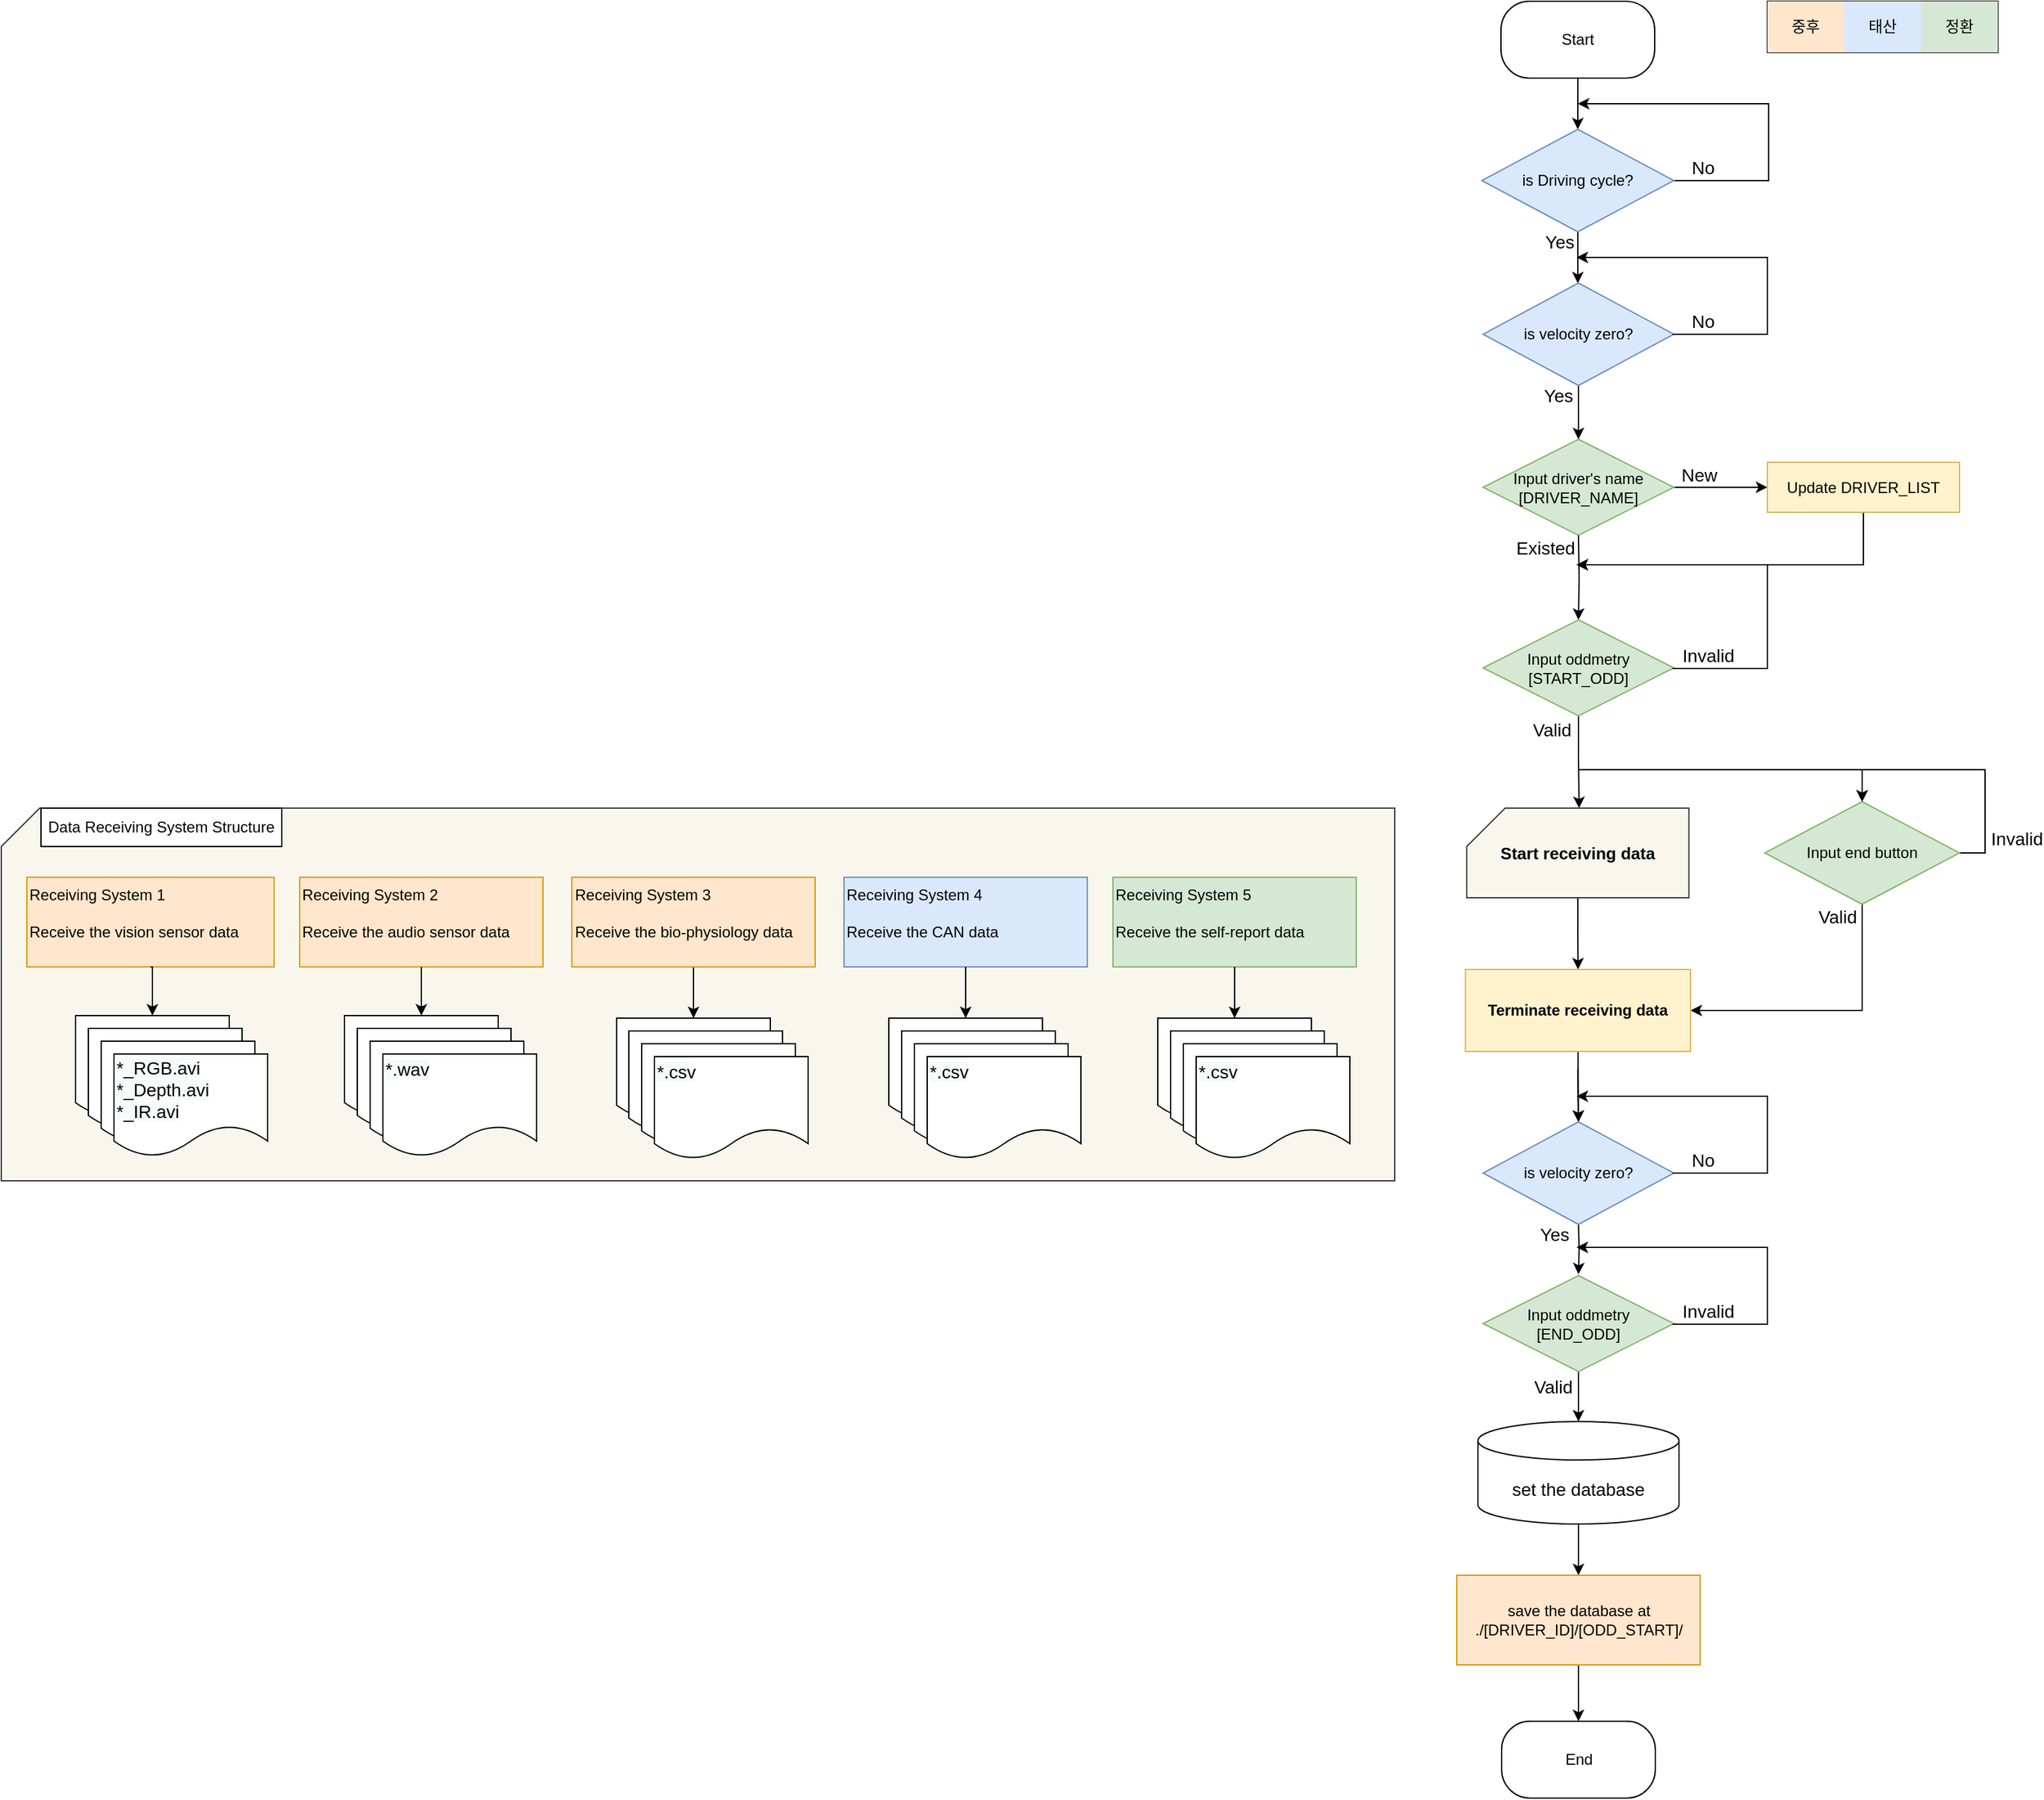 <mxfile version="14.7.10" type="github">
  <diagram id="9sjSQOluyWNxVxPV03U9" name="Page-1">
    <mxGraphModel dx="4412" dy="1330" grid="1" gridSize="10" guides="1" tooltips="1" connect="1" arrows="1" fold="1" page="1" pageScale="1" pageWidth="827" pageHeight="1169" math="0" shadow="0">
      <root>
        <mxCell id="0" />
        <mxCell id="1" parent="0" />
        <mxCell id="HafpxJaXgJPL_smQRMil-64" value="" style="shape=card;whiteSpace=wrap;html=1;fillColor=#f9f7ed;strokeColor=#36393d;" vertex="1" parent="1">
          <mxGeometry x="-1020" y="980" width="1088" height="291" as="geometry" />
        </mxCell>
        <mxCell id="3FpeJXdNMxqSQx9x5M5K-36" style="edgeStyle=orthogonalEdgeStyle;rounded=0;orthogonalLoop=1;jettySize=auto;html=1;entryX=0.5;entryY=0;entryDx=0;entryDy=0;fontSize=14;" parent="1" source="m9pNgjzwdB8XfwKqfXNE-1" target="m9pNgjzwdB8XfwKqfXNE-2" edge="1">
          <mxGeometry relative="1" as="geometry" />
        </mxCell>
        <mxCell id="m9pNgjzwdB8XfwKqfXNE-1" value="Start" style="rounded=1;whiteSpace=wrap;html=1;arcSize=37;" parent="1" vertex="1">
          <mxGeometry x="151" y="350" width="120" height="60" as="geometry" />
        </mxCell>
        <mxCell id="3FpeJXdNMxqSQx9x5M5K-37" style="edgeStyle=orthogonalEdgeStyle;rounded=0;orthogonalLoop=1;jettySize=auto;html=1;fontSize=14;" parent="1" source="m9pNgjzwdB8XfwKqfXNE-2" target="m9pNgjzwdB8XfwKqfXNE-16" edge="1">
          <mxGeometry relative="1" as="geometry">
            <Array as="points">
              <mxPoint x="211" y="550" />
              <mxPoint x="211" y="550" />
            </Array>
          </mxGeometry>
        </mxCell>
        <mxCell id="drxS9ock35KbLHNgBIPW-2" value="" style="edgeStyle=orthogonalEdgeStyle;rounded=0;orthogonalLoop=1;jettySize=auto;html=1;" parent="1" source="m9pNgjzwdB8XfwKqfXNE-2" edge="1">
          <mxGeometry relative="1" as="geometry">
            <mxPoint x="211" y="430" as="targetPoint" />
            <Array as="points">
              <mxPoint x="360" y="490" />
              <mxPoint x="360" y="430" />
            </Array>
          </mxGeometry>
        </mxCell>
        <mxCell id="m9pNgjzwdB8XfwKqfXNE-2" value="is Driving cycle?" style="rhombus;whiteSpace=wrap;html=1;fillColor=#dae8fc;strokeColor=#6c8ebf;" parent="1" vertex="1">
          <mxGeometry x="136" y="450" width="150" height="80" as="geometry" />
        </mxCell>
        <mxCell id="l_0DlGyMgCa5keqqPViQ-3" value="" style="edgeStyle=orthogonalEdgeStyle;rounded=0;orthogonalLoop=1;jettySize=auto;html=1;" parent="1" source="m9pNgjzwdB8XfwKqfXNE-12" target="l_0DlGyMgCa5keqqPViQ-1" edge="1">
          <mxGeometry relative="1" as="geometry" />
        </mxCell>
        <mxCell id="m9pNgjzwdB8XfwKqfXNE-12" value="Input driver&#39;s name&lt;br&gt;[DRIVER_NAME]" style="rhombus;whiteSpace=wrap;html=1;fillColor=#d5e8d4;strokeColor=#82b366;" parent="1" vertex="1">
          <mxGeometry x="137" y="692" width="149" height="75" as="geometry" />
        </mxCell>
        <mxCell id="3FpeJXdNMxqSQx9x5M5K-38" style="edgeStyle=orthogonalEdgeStyle;rounded=0;orthogonalLoop=1;jettySize=auto;html=1;fontSize=14;" parent="1" source="m9pNgjzwdB8XfwKqfXNE-16" target="m9pNgjzwdB8XfwKqfXNE-12" edge="1">
          <mxGeometry relative="1" as="geometry" />
        </mxCell>
        <mxCell id="m9pNgjzwdB8XfwKqfXNE-16" value="is velocity zero?" style="rhombus;whiteSpace=wrap;html=1;fillColor=#dae8fc;strokeColor=#6c8ebf;" parent="1" vertex="1">
          <mxGeometry x="137" y="570" width="149" height="80" as="geometry" />
        </mxCell>
        <mxCell id="3FpeJXdNMxqSQx9x5M5K-53" style="edgeStyle=orthogonalEdgeStyle;rounded=0;orthogonalLoop=1;jettySize=auto;html=1;fontSize=14;entryX=0.5;entryY=0;entryDx=0;entryDy=0;" parent="1" target="drxS9ock35KbLHNgBIPW-22" edge="1">
          <mxGeometry relative="1" as="geometry">
            <mxPoint x="210.5" y="1256" as="targetPoint" />
            <mxPoint x="211.0" y="1184.0" as="sourcePoint" />
          </mxGeometry>
        </mxCell>
        <mxCell id="3FpeJXdNMxqSQx9x5M5K-54" style="edgeStyle=orthogonalEdgeStyle;rounded=0;orthogonalLoop=1;jettySize=auto;html=1;fontSize=14;exitX=0.5;exitY=1;exitDx=0;exitDy=0;" parent="1" source="drxS9ock35KbLHNgBIPW-28" target="m9pNgjzwdB8XfwKqfXNE-29" edge="1">
          <mxGeometry relative="1" as="geometry">
            <mxPoint x="211.5" y="1424" as="sourcePoint" />
          </mxGeometry>
        </mxCell>
        <mxCell id="3FpeJXdNMxqSQx9x5M5K-55" style="edgeStyle=orthogonalEdgeStyle;rounded=0;orthogonalLoop=1;jettySize=auto;html=1;entryX=0.5;entryY=0;entryDx=0;entryDy=0;fontSize=14;" parent="1" source="m9pNgjzwdB8XfwKqfXNE-29" target="3FpeJXdNMxqSQx9x5M5K-29" edge="1">
          <mxGeometry relative="1" as="geometry" />
        </mxCell>
        <mxCell id="m9pNgjzwdB8XfwKqfXNE-29" value="set the database" style="shape=cylinder3;whiteSpace=wrap;html=1;boundedLbl=1;backgroundOutline=1;size=15;fontSize=14;align=center;" parent="1" vertex="1">
          <mxGeometry x="133" y="1459" width="157" height="80" as="geometry" />
        </mxCell>
        <mxCell id="3FpeJXdNMxqSQx9x5M5K-44" style="edgeStyle=orthogonalEdgeStyle;rounded=0;orthogonalLoop=1;jettySize=auto;html=1;fontSize=14;" parent="1" source="3FpeJXdNMxqSQx9x5M5K-29" target="3FpeJXdNMxqSQx9x5M5K-43" edge="1">
          <mxGeometry relative="1" as="geometry" />
        </mxCell>
        <mxCell id="3FpeJXdNMxqSQx9x5M5K-29" value="save the database at&lt;br&gt;./[DRIVER_ID]/[ODD_START]/" style="whiteSpace=wrap;html=1;align=center;verticalAlign=middle;fillColor=#ffe6cc;strokeColor=#d79b00;" parent="1" vertex="1">
          <mxGeometry x="116.5" y="1579" width="190" height="70" as="geometry" />
        </mxCell>
        <mxCell id="3FpeJXdNMxqSQx9x5M5K-32" style="edgeStyle=orthogonalEdgeStyle;rounded=0;orthogonalLoop=1;jettySize=auto;html=1;exitX=0.5;exitY=1;exitDx=0;exitDy=0;fontSize=14;" parent="1" edge="1">
          <mxGeometry relative="1" as="geometry">
            <mxPoint x="212" y="980" as="targetPoint" />
            <mxPoint x="211.5" y="902" as="sourcePoint" />
            <Array as="points">
              <mxPoint x="212" y="940" />
              <mxPoint x="212" y="940" />
            </Array>
          </mxGeometry>
        </mxCell>
        <mxCell id="3FpeJXdNMxqSQx9x5M5K-43" value="End" style="rounded=1;whiteSpace=wrap;html=1;arcSize=37;" parent="1" vertex="1">
          <mxGeometry x="151.5" y="1693" width="120" height="60" as="geometry" />
        </mxCell>
        <mxCell id="3FpeJXdNMxqSQx9x5M5K-57" style="edgeStyle=orthogonalEdgeStyle;rounded=0;orthogonalLoop=1;jettySize=auto;html=1;fontSize=14;" parent="1" edge="1">
          <mxGeometry relative="1" as="geometry">
            <mxPoint x="211.5" y="1304" as="sourcePoint" />
            <mxPoint x="211.5" y="1344" as="targetPoint" />
          </mxGeometry>
        </mxCell>
        <mxCell id="3FpeJXdNMxqSQx9x5M5K-62" value="" style="shape=table;html=1;whiteSpace=wrap;startSize=0;container=1;collapsible=0;childLayout=tableLayout;fontSize=14;align=left;" parent="1" vertex="1">
          <mxGeometry x="359" y="350" width="180" height="40" as="geometry" />
        </mxCell>
        <mxCell id="3FpeJXdNMxqSQx9x5M5K-63" value="" style="shape=partialRectangle;html=1;whiteSpace=wrap;collapsible=0;dropTarget=0;pointerEvents=0;fillColor=none;top=0;left=0;bottom=0;right=0;points=[[0,0.5],[1,0.5]];portConstraint=eastwest;" parent="3FpeJXdNMxqSQx9x5M5K-62" vertex="1">
          <mxGeometry width="180" height="40" as="geometry" />
        </mxCell>
        <mxCell id="3FpeJXdNMxqSQx9x5M5K-64" value="중후" style="shape=partialRectangle;html=1;whiteSpace=wrap;connectable=0;fillColor=#ffe6cc;top=0;left=0;bottom=0;right=0;overflow=hidden;strokeColor=#d79b00;" parent="3FpeJXdNMxqSQx9x5M5K-63" vertex="1">
          <mxGeometry width="60" height="40" as="geometry" />
        </mxCell>
        <mxCell id="3FpeJXdNMxqSQx9x5M5K-65" value="태산" style="shape=partialRectangle;html=1;whiteSpace=wrap;connectable=0;fillColor=#dae8fc;top=0;left=0;bottom=0;right=0;overflow=hidden;strokeColor=#6c8ebf;" parent="3FpeJXdNMxqSQx9x5M5K-63" vertex="1">
          <mxGeometry x="60" width="60" height="40" as="geometry" />
        </mxCell>
        <mxCell id="3FpeJXdNMxqSQx9x5M5K-66" value="정환" style="shape=partialRectangle;html=1;whiteSpace=wrap;connectable=0;fillColor=#d5e8d4;top=0;left=0;bottom=0;right=0;overflow=hidden;strokeColor=#82b366;" parent="3FpeJXdNMxqSQx9x5M5K-63" vertex="1">
          <mxGeometry x="120" width="60" height="40" as="geometry" />
        </mxCell>
        <mxCell id="3FpeJXdNMxqSQx9x5M5K-80" value="Yes" style="text;html=1;strokeColor=none;fillColor=none;align=center;verticalAlign=middle;whiteSpace=wrap;rounded=0;fontSize=14;" parent="1" vertex="1">
          <mxGeometry x="177" y="528" width="40" height="20" as="geometry" />
        </mxCell>
        <mxCell id="3FpeJXdNMxqSQx9x5M5K-82" value="Yes" style="text;html=1;strokeColor=none;fillColor=none;align=center;verticalAlign=middle;whiteSpace=wrap;rounded=0;fontSize=14;" parent="1" vertex="1">
          <mxGeometry x="176" y="648" width="40" height="20" as="geometry" />
        </mxCell>
        <mxCell id="3FpeJXdNMxqSQx9x5M5K-83" value="Existed" style="text;html=1;strokeColor=none;fillColor=none;align=center;verticalAlign=middle;whiteSpace=wrap;rounded=0;fontSize=14;" parent="1" vertex="1">
          <mxGeometry x="166" y="767" width="40" height="20" as="geometry" />
        </mxCell>
        <mxCell id="3FpeJXdNMxqSQx9x5M5K-85" value="Valid" style="text;html=1;strokeColor=none;fillColor=none;align=center;verticalAlign=middle;whiteSpace=wrap;rounded=0;fontSize=14;" parent="1" vertex="1">
          <mxGeometry x="394" y="1055" width="40" height="20" as="geometry" />
        </mxCell>
        <mxCell id="3FpeJXdNMxqSQx9x5M5K-90" value="Invalid" style="text;html=1;strokeColor=none;fillColor=none;align=center;verticalAlign=middle;whiteSpace=wrap;rounded=0;fontSize=14;" parent="1" vertex="1">
          <mxGeometry x="534" y="994" width="40" height="20" as="geometry" />
        </mxCell>
        <mxCell id="3FpeJXdNMxqSQx9x5M5K-91" value="New" style="text;html=1;strokeColor=none;fillColor=none;align=center;verticalAlign=middle;whiteSpace=wrap;rounded=0;fontSize=14;" parent="1" vertex="1">
          <mxGeometry x="286" y="710" width="40" height="20" as="geometry" />
        </mxCell>
        <mxCell id="3FpeJXdNMxqSQx9x5M5K-93" value="No" style="text;html=1;strokeColor=none;fillColor=none;align=center;verticalAlign=middle;whiteSpace=wrap;rounded=0;fontSize=14;" parent="1" vertex="1">
          <mxGeometry x="288" y="589.5" width="42" height="21" as="geometry" />
        </mxCell>
        <mxCell id="3FpeJXdNMxqSQx9x5M5K-94" value="No" style="text;html=1;strokeColor=none;fillColor=none;align=center;verticalAlign=middle;whiteSpace=wrap;rounded=0;fontSize=14;" parent="1" vertex="1">
          <mxGeometry x="289" y="470" width="40" height="20" as="geometry" />
        </mxCell>
        <mxCell id="drxS9ock35KbLHNgBIPW-4" value="" style="edgeStyle=orthogonalEdgeStyle;rounded=0;orthogonalLoop=1;jettySize=auto;html=1;" parent="1" edge="1">
          <mxGeometry relative="1" as="geometry">
            <mxPoint x="285" y="610" as="sourcePoint" />
            <mxPoint x="210" y="550" as="targetPoint" />
            <Array as="points">
              <mxPoint x="359" y="610" />
              <mxPoint x="359" y="550" />
            </Array>
          </mxGeometry>
        </mxCell>
        <mxCell id="drxS9ock35KbLHNgBIPW-10" style="edgeStyle=orthogonalEdgeStyle;rounded=0;orthogonalLoop=1;jettySize=auto;html=1;fontSize=14;" parent="1" target="drxS9ock35KbLHNgBIPW-11" edge="1">
          <mxGeometry relative="1" as="geometry">
            <mxPoint x="211.5" y="767" as="sourcePoint" />
          </mxGeometry>
        </mxCell>
        <mxCell id="drxS9ock35KbLHNgBIPW-11" value="Input oddmetry&lt;br&gt;[START_ODD]" style="rhombus;whiteSpace=wrap;html=1;fillColor=#d5e8d4;strokeColor=#82b366;" parent="1" vertex="1">
          <mxGeometry x="137" y="833" width="149" height="75" as="geometry" />
        </mxCell>
        <mxCell id="drxS9ock35KbLHNgBIPW-12" value="Invalid" style="text;html=1;strokeColor=none;fillColor=none;align=center;verticalAlign=middle;whiteSpace=wrap;rounded=0;fontSize=14;" parent="1" vertex="1">
          <mxGeometry x="293" y="851" width="40" height="20" as="geometry" />
        </mxCell>
        <mxCell id="drxS9ock35KbLHNgBIPW-13" value="" style="edgeStyle=orthogonalEdgeStyle;rounded=0;orthogonalLoop=1;jettySize=auto;html=1;" parent="1" edge="1">
          <mxGeometry relative="1" as="geometry">
            <mxPoint x="285" y="871" as="sourcePoint" />
            <mxPoint x="210" y="790" as="targetPoint" />
            <Array as="points">
              <mxPoint x="359" y="871" />
              <mxPoint x="359" y="790" />
              <mxPoint x="210" y="790" />
            </Array>
          </mxGeometry>
        </mxCell>
        <mxCell id="drxS9ock35KbLHNgBIPW-15" value="Valid" style="text;html=1;strokeColor=none;fillColor=none;align=center;verticalAlign=middle;whiteSpace=wrap;rounded=0;fontSize=14;" parent="1" vertex="1">
          <mxGeometry x="171" y="909" width="40" height="20" as="geometry" />
        </mxCell>
        <mxCell id="drxS9ock35KbLHNgBIPW-20" value="Data Receiving System Structure" style="rounded=0;whiteSpace=wrap;html=1;" parent="1" vertex="1">
          <mxGeometry x="-989" y="980" width="188" height="30" as="geometry" />
        </mxCell>
        <mxCell id="drxS9ock35KbLHNgBIPW-22" value="is velocity zero?" style="rhombus;whiteSpace=wrap;html=1;fillColor=#dae8fc;strokeColor=#6c8ebf;" parent="1" vertex="1">
          <mxGeometry x="137" y="1225" width="149" height="80" as="geometry" />
        </mxCell>
        <mxCell id="drxS9ock35KbLHNgBIPW-23" value="Yes" style="text;html=1;strokeColor=none;fillColor=none;align=center;verticalAlign=middle;whiteSpace=wrap;rounded=0;fontSize=14;" parent="1" vertex="1">
          <mxGeometry x="173" y="1303" width="40" height="20" as="geometry" />
        </mxCell>
        <mxCell id="drxS9ock35KbLHNgBIPW-24" value="No" style="text;html=1;strokeColor=none;fillColor=none;align=center;verticalAlign=middle;whiteSpace=wrap;rounded=0;fontSize=14;" parent="1" vertex="1">
          <mxGeometry x="288" y="1244.5" width="42" height="21" as="geometry" />
        </mxCell>
        <mxCell id="drxS9ock35KbLHNgBIPW-25" value="" style="edgeStyle=orthogonalEdgeStyle;rounded=0;orthogonalLoop=1;jettySize=auto;html=1;" parent="1" edge="1">
          <mxGeometry relative="1" as="geometry">
            <mxPoint x="285" y="1265" as="sourcePoint" />
            <mxPoint x="210" y="1205" as="targetPoint" />
            <Array as="points">
              <mxPoint x="359" y="1265" />
              <mxPoint x="359" y="1205" />
            </Array>
          </mxGeometry>
        </mxCell>
        <mxCell id="drxS9ock35KbLHNgBIPW-28" value="Input oddmetry&lt;br&gt;[END_ODD]" style="rhombus;whiteSpace=wrap;html=1;fillColor=#d5e8d4;strokeColor=#82b366;" parent="1" vertex="1">
          <mxGeometry x="137" y="1345" width="149" height="75" as="geometry" />
        </mxCell>
        <mxCell id="drxS9ock35KbLHNgBIPW-29" value="Invalid" style="text;html=1;strokeColor=none;fillColor=none;align=center;verticalAlign=middle;whiteSpace=wrap;rounded=0;fontSize=14;" parent="1" vertex="1">
          <mxGeometry x="293" y="1363" width="40" height="20" as="geometry" />
        </mxCell>
        <mxCell id="drxS9ock35KbLHNgBIPW-30" value="" style="edgeStyle=orthogonalEdgeStyle;rounded=0;orthogonalLoop=1;jettySize=auto;html=1;" parent="1" edge="1">
          <mxGeometry relative="1" as="geometry">
            <mxPoint x="285" y="1383" as="sourcePoint" />
            <mxPoint x="210" y="1323" as="targetPoint" />
            <Array as="points">
              <mxPoint x="359" y="1383" />
              <mxPoint x="359" y="1323" />
            </Array>
          </mxGeometry>
        </mxCell>
        <mxCell id="drxS9ock35KbLHNgBIPW-31" value="Valid" style="text;html=1;strokeColor=none;fillColor=none;align=center;verticalAlign=middle;whiteSpace=wrap;rounded=0;fontSize=14;" parent="1" vertex="1">
          <mxGeometry x="172" y="1422" width="40" height="20" as="geometry" />
        </mxCell>
        <mxCell id="l_0DlGyMgCa5keqqPViQ-5" value="" style="edgeStyle=orthogonalEdgeStyle;rounded=0;orthogonalLoop=1;jettySize=auto;html=1;" parent="1" source="l_0DlGyMgCa5keqqPViQ-1" edge="1">
          <mxGeometry relative="1" as="geometry">
            <mxPoint x="210" y="790" as="targetPoint" />
            <Array as="points">
              <mxPoint x="434" y="790" />
            </Array>
          </mxGeometry>
        </mxCell>
        <mxCell id="l_0DlGyMgCa5keqqPViQ-1" value="Update DRIVER_LIST" style="rounded=0;whiteSpace=wrap;html=1;fillColor=#fff2cc;strokeColor=#d6b656;" parent="1" vertex="1">
          <mxGeometry x="359" y="710" width="150" height="39" as="geometry" />
        </mxCell>
        <mxCell id="HafpxJaXgJPL_smQRMil-31" value="Receiving System 1&lt;br&gt;&lt;br&gt;&lt;div style=&quot;text-align: right&quot;&gt;&lt;span&gt;Receive the vision sensor data&lt;/span&gt;&lt;/div&gt;" style="whiteSpace=wrap;html=1;align=left;verticalAlign=top;fillColor=#ffe6cc;strokeColor=#d79b00;" vertex="1" parent="1">
          <mxGeometry x="-1000" y="1034" width="193" height="70" as="geometry" />
        </mxCell>
        <mxCell id="HafpxJaXgJPL_smQRMil-32" value="" style="shape=document;whiteSpace=wrap;html=1;boundedLbl=1;fontSize=14;align=left;" vertex="1" parent="1">
          <mxGeometry x="-962" y="1142" width="120" height="80" as="geometry" />
        </mxCell>
        <mxCell id="HafpxJaXgJPL_smQRMil-33" value="" style="shape=document;whiteSpace=wrap;html=1;boundedLbl=1;fontSize=14;align=left;" vertex="1" parent="1">
          <mxGeometry x="-952" y="1152" width="120" height="80" as="geometry" />
        </mxCell>
        <mxCell id="HafpxJaXgJPL_smQRMil-34" value="" style="shape=document;whiteSpace=wrap;html=1;boundedLbl=1;fontSize=14;align=left;" vertex="1" parent="1">
          <mxGeometry x="-942" y="1162" width="120" height="80" as="geometry" />
        </mxCell>
        <mxCell id="HafpxJaXgJPL_smQRMil-35" value="&#xa;&#xa;&lt;span style=&quot;color: rgb(0, 0, 0); font-family: helvetica; font-size: 14px; font-style: normal; font-weight: 400; letter-spacing: normal; text-indent: 0px; text-transform: none; word-spacing: 0px; background-color: rgb(248, 249, 250); display: inline; float: none;&quot;&gt;*_RGB.avi&lt;/span&gt;&lt;br style=&quot;color: rgb(0, 0, 0); font-family: helvetica; font-size: 14px; font-style: normal; font-weight: 400; letter-spacing: normal; text-indent: 0px; text-transform: none; word-spacing: 0px; background-color: rgb(248, 249, 250);&quot;&gt;&lt;span style=&quot;color: rgb(0, 0, 0); font-family: helvetica; font-size: 14px; font-style: normal; font-weight: 400; letter-spacing: normal; text-indent: 0px; text-transform: none; word-spacing: 0px; background-color: rgb(248, 249, 250); display: inline; float: none;&quot;&gt;*_Depth.avi&lt;/span&gt;&lt;br style=&quot;color: rgb(0, 0, 0); font-family: helvetica; font-size: 14px; font-style: normal; font-weight: 400; letter-spacing: normal; text-indent: 0px; text-transform: none; word-spacing: 0px; background-color: rgb(248, 249, 250);&quot;&gt;&lt;span style=&quot;color: rgb(0, 0, 0); font-family: helvetica; font-size: 14px; font-style: normal; font-weight: 400; letter-spacing: normal; text-indent: 0px; text-transform: none; word-spacing: 0px; background-color: rgb(248, 249, 250); display: inline; float: none;&quot;&gt;*_IR.avi&lt;/span&gt;&#xa;&#xa;" style="shape=document;whiteSpace=wrap;html=1;boundedLbl=1;fontSize=14;align=left;verticalAlign=middle;" vertex="1" parent="1">
          <mxGeometry x="-932" y="1172" width="120" height="80" as="geometry" />
        </mxCell>
        <mxCell id="HafpxJaXgJPL_smQRMil-36" value="Receiving&amp;nbsp;System 2&lt;br&gt;&lt;br&gt;&lt;span style=&quot;text-align: right&quot;&gt;Receive&amp;nbsp;&lt;/span&gt;&lt;span style=&quot;text-align: right&quot;&gt;the audio sensor data&lt;/span&gt;&lt;span style=&quot;text-align: right&quot;&gt;&lt;br&gt;&lt;/span&gt;" style="whiteSpace=wrap;html=1;align=left;verticalAlign=top;fillColor=#ffe6cc;strokeColor=#d79b00;" vertex="1" parent="1">
          <mxGeometry x="-787" y="1034" width="190" height="70" as="geometry" />
        </mxCell>
        <mxCell id="HafpxJaXgJPL_smQRMil-37" style="edgeStyle=orthogonalEdgeStyle;rounded=0;orthogonalLoop=1;jettySize=auto;html=1;fontSize=14;" edge="1" parent="1" source="HafpxJaXgJPL_smQRMil-38" target="HafpxJaXgJPL_smQRMil-44">
          <mxGeometry relative="1" as="geometry" />
        </mxCell>
        <mxCell id="HafpxJaXgJPL_smQRMil-38" value="Receiving&amp;nbsp;System 3&lt;br&gt;&lt;br&gt;&lt;span style=&quot;text-align: right&quot;&gt;Receive&amp;nbsp;&lt;/span&gt;&lt;span style=&quot;text-align: right&quot;&gt;the bio-physiology data&lt;/span&gt;&lt;span style=&quot;text-align: right&quot;&gt;&lt;br&gt;&lt;/span&gt;" style="whiteSpace=wrap;html=1;align=left;verticalAlign=top;fillColor=#ffe6cc;strokeColor=#d79b00;" vertex="1" parent="1">
          <mxGeometry x="-574.5" y="1034" width="190" height="70" as="geometry" />
        </mxCell>
        <mxCell id="HafpxJaXgJPL_smQRMil-39" value="Receiving&amp;nbsp;System 4&lt;br&gt;&lt;br&gt;&lt;span style=&quot;text-align: right&quot;&gt;Receive&amp;nbsp;&lt;/span&gt;&lt;span style=&quot;text-align: right&quot;&gt;the CAN data&lt;/span&gt;&lt;span style=&quot;text-align: right&quot;&gt;&lt;br&gt;&lt;/span&gt;" style="whiteSpace=wrap;html=1;align=left;verticalAlign=top;fillColor=#dae8fc;strokeColor=#6c8ebf;" vertex="1" parent="1">
          <mxGeometry x="-362" y="1034" width="190" height="70" as="geometry" />
        </mxCell>
        <mxCell id="HafpxJaXgJPL_smQRMil-40" value="" style="shape=document;whiteSpace=wrap;html=1;boundedLbl=1;fontSize=14;align=left;" vertex="1" parent="1">
          <mxGeometry x="-752" y="1142" width="120" height="80" as="geometry" />
        </mxCell>
        <mxCell id="HafpxJaXgJPL_smQRMil-41" value="" style="shape=document;whiteSpace=wrap;html=1;boundedLbl=1;fontSize=14;align=left;" vertex="1" parent="1">
          <mxGeometry x="-742" y="1152" width="120" height="80" as="geometry" />
        </mxCell>
        <mxCell id="HafpxJaXgJPL_smQRMil-42" value="" style="shape=document;whiteSpace=wrap;html=1;boundedLbl=1;fontSize=14;align=left;" vertex="1" parent="1">
          <mxGeometry x="-732" y="1162" width="120" height="80" as="geometry" />
        </mxCell>
        <mxCell id="HafpxJaXgJPL_smQRMil-43" value="&#xa;&#xa;&lt;span style=&quot;color: rgb(0, 0, 0); font-family: helvetica; font-size: 14px; font-style: normal; font-weight: 400; letter-spacing: normal; text-align: left; text-indent: 0px; text-transform: none; word-spacing: 0px; background-color: rgb(248, 249, 250); display: inline; float: none;&quot;&gt;*.wav&lt;/span&gt;&#xa;&#xa;" style="shape=document;whiteSpace=wrap;html=1;boundedLbl=1;fontSize=14;align=left;verticalAlign=bottom;" vertex="1" parent="1">
          <mxGeometry x="-722" y="1172" width="120" height="80" as="geometry" />
        </mxCell>
        <mxCell id="HafpxJaXgJPL_smQRMil-44" value="" style="shape=document;whiteSpace=wrap;html=1;boundedLbl=1;fontSize=14;align=left;" vertex="1" parent="1">
          <mxGeometry x="-539.5" y="1144" width="120" height="80" as="geometry" />
        </mxCell>
        <mxCell id="HafpxJaXgJPL_smQRMil-45" value="" style="shape=document;whiteSpace=wrap;html=1;boundedLbl=1;fontSize=14;align=left;" vertex="1" parent="1">
          <mxGeometry x="-530" y="1154" width="120" height="80" as="geometry" />
        </mxCell>
        <mxCell id="HafpxJaXgJPL_smQRMil-46" value="" style="shape=document;whiteSpace=wrap;html=1;boundedLbl=1;fontSize=14;align=left;" vertex="1" parent="1">
          <mxGeometry x="-520" y="1164" width="120" height="80" as="geometry" />
        </mxCell>
        <mxCell id="HafpxJaXgJPL_smQRMil-47" value="&#xa;&#xa;&lt;span style=&quot;color: rgb(0, 0, 0); font-family: helvetica; font-size: 14px; font-style: normal; font-weight: 400; letter-spacing: normal; text-align: left; text-indent: 0px; text-transform: none; word-spacing: 0px; background-color: rgb(248, 249, 250); display: inline; float: none;&quot;&gt;*.csv&lt;/span&gt;&#xa;&#xa;" style="shape=document;whiteSpace=wrap;html=1;boundedLbl=1;fontSize=14;align=left;verticalAlign=bottom;" vertex="1" parent="1">
          <mxGeometry x="-510" y="1174" width="120" height="80" as="geometry" />
        </mxCell>
        <mxCell id="HafpxJaXgJPL_smQRMil-48" value="" style="shape=document;whiteSpace=wrap;html=1;boundedLbl=1;fontSize=14;align=left;" vertex="1" parent="1">
          <mxGeometry x="-327" y="1144" width="120" height="80" as="geometry" />
        </mxCell>
        <mxCell id="HafpxJaXgJPL_smQRMil-49" value="" style="shape=document;whiteSpace=wrap;html=1;boundedLbl=1;fontSize=14;align=left;" vertex="1" parent="1">
          <mxGeometry x="-317" y="1154" width="120" height="80" as="geometry" />
        </mxCell>
        <mxCell id="HafpxJaXgJPL_smQRMil-50" value="" style="shape=document;whiteSpace=wrap;html=1;boundedLbl=1;fontSize=14;align=left;" vertex="1" parent="1">
          <mxGeometry x="-307" y="1164" width="120" height="80" as="geometry" />
        </mxCell>
        <mxCell id="HafpxJaXgJPL_smQRMil-51" value="&#xa;&#xa;&lt;span style=&quot;color: rgb(0, 0, 0); font-family: helvetica; font-size: 14px; font-style: normal; font-weight: 400; letter-spacing: normal; text-align: left; text-indent: 0px; text-transform: none; word-spacing: 0px; background-color: rgb(248, 249, 250); display: inline; float: none;&quot;&gt;*.csv&lt;/span&gt;&#xa;&#xa;" style="shape=document;whiteSpace=wrap;html=1;boundedLbl=1;fontSize=14;align=left;verticalAlign=bottom;" vertex="1" parent="1">
          <mxGeometry x="-297" y="1174" width="120" height="80" as="geometry" />
        </mxCell>
        <mxCell id="HafpxJaXgJPL_smQRMil-52" value="Receiving&amp;nbsp;System 5&lt;br&gt;&lt;br&gt;&lt;span style=&quot;text-align: right&quot;&gt;Receive&amp;nbsp;&lt;/span&gt;&lt;span style=&quot;text-align: right&quot;&gt;the self-report data&lt;/span&gt;&lt;span style=&quot;text-align: right&quot;&gt;&lt;br&gt;&lt;/span&gt;" style="whiteSpace=wrap;html=1;align=left;verticalAlign=top;fillColor=#d5e8d4;strokeColor=#82b366;" vertex="1" parent="1">
          <mxGeometry x="-152" y="1034" width="190" height="70" as="geometry" />
        </mxCell>
        <mxCell id="HafpxJaXgJPL_smQRMil-53" value="" style="shape=document;whiteSpace=wrap;html=1;boundedLbl=1;fontSize=14;align=left;" vertex="1" parent="1">
          <mxGeometry x="-117" y="1144" width="120" height="80" as="geometry" />
        </mxCell>
        <mxCell id="HafpxJaXgJPL_smQRMil-54" value="" style="shape=document;whiteSpace=wrap;html=1;boundedLbl=1;fontSize=14;align=left;" vertex="1" parent="1">
          <mxGeometry x="-107" y="1154" width="120" height="80" as="geometry" />
        </mxCell>
        <mxCell id="HafpxJaXgJPL_smQRMil-55" value="" style="shape=document;whiteSpace=wrap;html=1;boundedLbl=1;fontSize=14;align=left;" vertex="1" parent="1">
          <mxGeometry x="-97" y="1164" width="120" height="80" as="geometry" />
        </mxCell>
        <mxCell id="HafpxJaXgJPL_smQRMil-56" value="&#xa;&#xa;&lt;span style=&quot;color: rgb(0, 0, 0); font-family: helvetica; font-size: 14px; font-style: normal; font-weight: 400; letter-spacing: normal; text-align: left; text-indent: 0px; text-transform: none; word-spacing: 0px; background-color: rgb(248, 249, 250); display: inline; float: none;&quot;&gt;*.csv&lt;/span&gt;&#xa;&#xa;" style="shape=document;whiteSpace=wrap;html=1;boundedLbl=1;fontSize=14;align=left;verticalAlign=bottom;" vertex="1" parent="1">
          <mxGeometry x="-87" y="1174" width="120" height="80" as="geometry" />
        </mxCell>
        <mxCell id="HafpxJaXgJPL_smQRMil-57" style="edgeStyle=orthogonalEdgeStyle;rounded=0;orthogonalLoop=1;jettySize=auto;html=1;fontSize=14;exitX=0.5;exitY=1;exitDx=0;exitDy=0;entryX=0.5;entryY=0;entryDx=0;entryDy=0;" edge="1" parent="1" source="HafpxJaXgJPL_smQRMil-36" target="HafpxJaXgJPL_smQRMil-40">
          <mxGeometry relative="1" as="geometry">
            <mxPoint x="-469.5" y="1146" as="sourcePoint" />
            <mxPoint x="-469.5" y="1236" as="targetPoint" />
          </mxGeometry>
        </mxCell>
        <mxCell id="HafpxJaXgJPL_smQRMil-58" style="edgeStyle=orthogonalEdgeStyle;rounded=0;orthogonalLoop=1;jettySize=auto;html=1;fontSize=14;exitX=0.5;exitY=1;exitDx=0;exitDy=0;entryX=0.5;entryY=0;entryDx=0;entryDy=0;" edge="1" parent="1" source="HafpxJaXgJPL_smQRMil-31" target="HafpxJaXgJPL_smQRMil-32">
          <mxGeometry relative="1" as="geometry">
            <mxPoint x="-682" y="1146" as="sourcePoint" />
            <mxPoint x="-697" y="1236" as="targetPoint" />
          </mxGeometry>
        </mxCell>
        <mxCell id="HafpxJaXgJPL_smQRMil-59" style="edgeStyle=orthogonalEdgeStyle;rounded=0;orthogonalLoop=1;jettySize=auto;html=1;fontSize=14;exitX=0.5;exitY=1;exitDx=0;exitDy=0;entryX=0.5;entryY=0;entryDx=0;entryDy=0;" edge="1" parent="1" source="HafpxJaXgJPL_smQRMil-39" target="HafpxJaXgJPL_smQRMil-48">
          <mxGeometry relative="1" as="geometry">
            <mxPoint x="-469.5" y="1146" as="sourcePoint" />
            <mxPoint x="-469.5" y="1236" as="targetPoint" />
          </mxGeometry>
        </mxCell>
        <mxCell id="HafpxJaXgJPL_smQRMil-60" style="edgeStyle=orthogonalEdgeStyle;rounded=0;orthogonalLoop=1;jettySize=auto;html=1;fontSize=14;exitX=0.5;exitY=1;exitDx=0;exitDy=0;entryX=0.5;entryY=0;entryDx=0;entryDy=0;" edge="1" parent="1" source="HafpxJaXgJPL_smQRMil-52" target="HafpxJaXgJPL_smQRMil-53">
          <mxGeometry relative="1" as="geometry">
            <mxPoint x="-459.5" y="1156" as="sourcePoint" />
            <mxPoint x="-459.5" y="1246" as="targetPoint" />
          </mxGeometry>
        </mxCell>
        <mxCell id="HafpxJaXgJPL_smQRMil-75" style="edgeStyle=orthogonalEdgeStyle;rounded=0;orthogonalLoop=1;jettySize=auto;html=1;exitX=0.5;exitY=1;exitDx=0;exitDy=0;exitPerimeter=0;" edge="1" parent="1" source="HafpxJaXgJPL_smQRMil-65" target="HafpxJaXgJPL_smQRMil-72">
          <mxGeometry relative="1" as="geometry" />
        </mxCell>
        <mxCell id="HafpxJaXgJPL_smQRMil-65" value="&lt;b&gt;&lt;font style=&quot;font-size: 13px&quot;&gt;Start receiving data&lt;/font&gt;&lt;/b&gt;" style="shape=card;whiteSpace=wrap;html=1;fillColor=#f9f7ed;strokeColor=#36393d;" vertex="1" parent="1">
          <mxGeometry x="124.25" y="980" width="173.5" height="70" as="geometry" />
        </mxCell>
        <mxCell id="HafpxJaXgJPL_smQRMil-70" style="edgeStyle=orthogonalEdgeStyle;rounded=0;orthogonalLoop=1;jettySize=auto;html=1;exitX=1;exitY=0.5;exitDx=0;exitDy=0;entryX=0.5;entryY=0;entryDx=0;entryDy=0;" edge="1" parent="1" source="HafpxJaXgJPL_smQRMil-67" target="HafpxJaXgJPL_smQRMil-67">
          <mxGeometry relative="1" as="geometry">
            <mxPoint x="480" y="950" as="targetPoint" />
            <Array as="points">
              <mxPoint x="529" y="1015" />
              <mxPoint x="529" y="950" />
              <mxPoint x="433" y="950" />
            </Array>
          </mxGeometry>
        </mxCell>
        <mxCell id="HafpxJaXgJPL_smQRMil-71" style="edgeStyle=orthogonalEdgeStyle;rounded=0;orthogonalLoop=1;jettySize=auto;html=1;entryX=1;entryY=0.5;entryDx=0;entryDy=0;" edge="1" parent="1" source="HafpxJaXgJPL_smQRMil-67" target="HafpxJaXgJPL_smQRMil-72">
          <mxGeometry relative="1" as="geometry">
            <mxPoint x="320" y="1150" as="targetPoint" />
            <Array as="points">
              <mxPoint x="433" y="1138" />
            </Array>
          </mxGeometry>
        </mxCell>
        <mxCell id="HafpxJaXgJPL_smQRMil-67" value="Input end button" style="rhombus;whiteSpace=wrap;html=1;fillColor=#d5e8d4;strokeColor=#82b366;" vertex="1" parent="1">
          <mxGeometry x="357" y="975" width="152" height="80" as="geometry" />
        </mxCell>
        <mxCell id="HafpxJaXgJPL_smQRMil-69" value="" style="edgeStyle=orthogonalEdgeStyle;rounded=0;orthogonalLoop=1;jettySize=auto;html=1;entryX=0.5;entryY=0;entryDx=0;entryDy=0;" edge="1" parent="1" target="HafpxJaXgJPL_smQRMil-67">
          <mxGeometry relative="1" as="geometry">
            <mxPoint x="212" y="950" as="sourcePoint" />
            <mxPoint x="380" y="833" as="targetPoint" />
            <Array as="points">
              <mxPoint x="433" y="950" />
            </Array>
          </mxGeometry>
        </mxCell>
        <mxCell id="HafpxJaXgJPL_smQRMil-73" value="" style="edgeStyle=orthogonalEdgeStyle;rounded=0;orthogonalLoop=1;jettySize=auto;html=1;" edge="1" parent="1" source="HafpxJaXgJPL_smQRMil-72" target="drxS9ock35KbLHNgBIPW-22">
          <mxGeometry relative="1" as="geometry" />
        </mxCell>
        <mxCell id="HafpxJaXgJPL_smQRMil-72" value="&lt;b&gt;Terminate receiving data&lt;/b&gt;" style="rounded=0;whiteSpace=wrap;html=1;fillColor=#fff2cc;strokeColor=#d6b656;" vertex="1" parent="1">
          <mxGeometry x="123.25" y="1106" width="175.75" height="64" as="geometry" />
        </mxCell>
      </root>
    </mxGraphModel>
  </diagram>
</mxfile>
